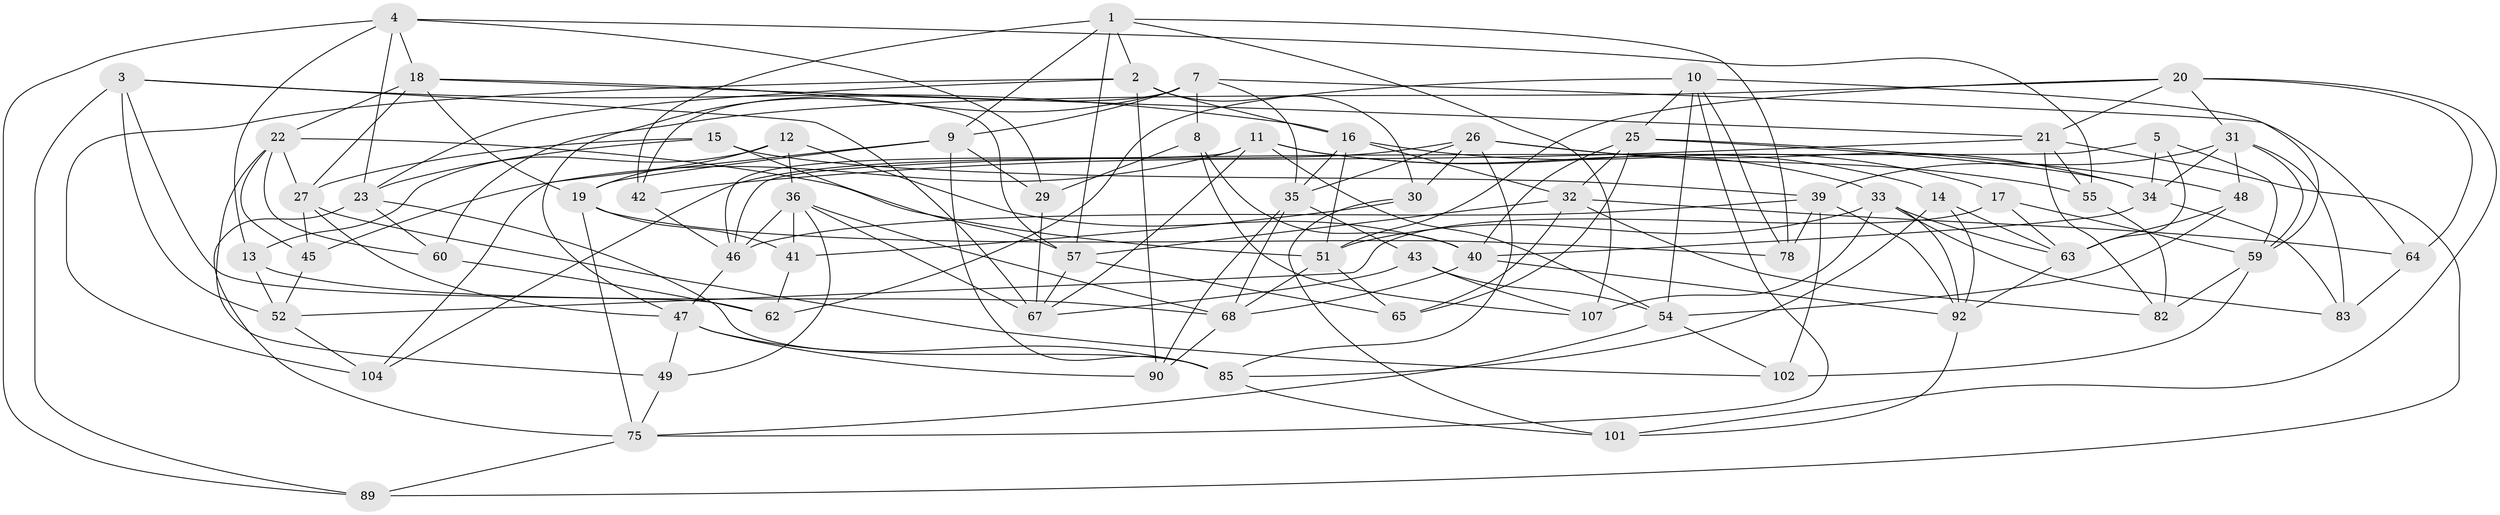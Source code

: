 // Generated by graph-tools (version 1.1) at 2025/24/03/03/25 07:24:30]
// undirected, 68 vertices, 174 edges
graph export_dot {
graph [start="1"]
  node [color=gray90,style=filled];
  1 [super="+24"];
  2 [super="+98"];
  3 [super="+6"];
  4 [super="+38"];
  5;
  7 [super="+58"];
  8;
  9 [super="+28"];
  10 [super="+61"];
  11 [super="+74"];
  12;
  13;
  14;
  15;
  16 [super="+71"];
  17;
  18 [super="+88"];
  19 [super="+79"];
  20 [super="+50"];
  21 [super="+86"];
  22 [super="+37"];
  23 [super="+84"];
  25 [super="+91"];
  26 [super="+96"];
  27 [super="+106"];
  29;
  30;
  31 [super="+95"];
  32 [super="+69"];
  33 [super="+87"];
  34 [super="+44"];
  35 [super="+105"];
  36 [super="+66"];
  39 [super="+97"];
  40 [super="+70"];
  41;
  42;
  43;
  45;
  46 [super="+53"];
  47 [super="+80"];
  48;
  49;
  51 [super="+94"];
  52 [super="+56"];
  54 [super="+77"];
  55;
  57 [super="+73"];
  59 [super="+103"];
  60;
  62;
  63 [super="+72"];
  64;
  65;
  67 [super="+81"];
  68 [super="+76"];
  75 [super="+99"];
  78;
  82;
  83;
  85 [super="+93"];
  89;
  90;
  92 [super="+100"];
  101;
  102;
  104;
  107;
  1 -- 42;
  1 -- 57;
  1 -- 107;
  1 -- 9;
  1 -- 78;
  1 -- 2;
  2 -- 23;
  2 -- 104;
  2 -- 90;
  2 -- 16;
  2 -- 30;
  3 -- 52 [weight=2];
  3 -- 89;
  3 -- 67;
  3 -- 16;
  3 -- 62;
  4 -- 29;
  4 -- 55;
  4 -- 13;
  4 -- 89;
  4 -- 18;
  4 -- 23;
  5 -- 59;
  5 -- 63;
  5 -- 34;
  5 -- 46;
  7 -- 64;
  7 -- 47;
  7 -- 9;
  7 -- 8;
  7 -- 42;
  7 -- 35;
  8 -- 107;
  8 -- 29;
  8 -- 40;
  9 -- 104;
  9 -- 29;
  9 -- 85;
  9 -- 19;
  10 -- 62;
  10 -- 78;
  10 -- 59;
  10 -- 54;
  10 -- 25;
  10 -- 75;
  11 -- 14;
  11 -- 46;
  11 -- 45;
  11 -- 67;
  11 -- 54;
  11 -- 33;
  12 -- 13;
  12 -- 40;
  12 -- 36;
  12 -- 19;
  13 -- 52;
  13 -- 68;
  14 -- 92;
  14 -- 63;
  14 -- 85;
  15 -- 27;
  15 -- 57;
  15 -- 39;
  15 -- 23;
  16 -- 17;
  16 -- 51;
  16 -- 35;
  16 -- 32;
  17 -- 63;
  17 -- 59;
  17 -- 52;
  18 -- 19;
  18 -- 57;
  18 -- 21;
  18 -- 22;
  18 -- 27;
  19 -- 78;
  19 -- 41;
  19 -- 75;
  20 -- 31;
  20 -- 51;
  20 -- 101;
  20 -- 64;
  20 -- 60;
  20 -- 21;
  21 -- 42;
  21 -- 55;
  21 -- 89;
  21 -- 82;
  22 -- 60;
  22 -- 45;
  22 -- 27;
  22 -- 49;
  22 -- 51;
  23 -- 60;
  23 -- 85;
  23 -- 75;
  25 -- 65;
  25 -- 48;
  25 -- 40;
  25 -- 32;
  25 -- 34;
  26 -- 55;
  26 -- 104;
  26 -- 34;
  26 -- 85;
  26 -- 30;
  26 -- 35;
  27 -- 102;
  27 -- 45;
  27 -- 47;
  29 -- 67;
  30 -- 41;
  30 -- 101;
  31 -- 83;
  31 -- 48;
  31 -- 59;
  31 -- 39;
  31 -- 34;
  32 -- 65;
  32 -- 82;
  32 -- 64;
  32 -- 57;
  33 -- 107;
  33 -- 51;
  33 -- 63;
  33 -- 83;
  33 -- 92;
  34 -- 40;
  34 -- 83;
  35 -- 90;
  35 -- 68;
  35 -- 43;
  36 -- 49;
  36 -- 67;
  36 -- 41;
  36 -- 68;
  36 -- 46;
  39 -- 102;
  39 -- 92;
  39 -- 78;
  39 -- 46;
  40 -- 92;
  40 -- 68;
  41 -- 62;
  42 -- 46;
  43 -- 67;
  43 -- 107;
  43 -- 54;
  45 -- 52;
  46 -- 47;
  47 -- 90;
  47 -- 85;
  47 -- 49;
  48 -- 63;
  48 -- 54;
  49 -- 75;
  51 -- 68;
  51 -- 65;
  52 -- 104;
  54 -- 75;
  54 -- 102;
  55 -- 82;
  57 -- 67;
  57 -- 65;
  59 -- 102;
  59 -- 82;
  60 -- 62;
  63 -- 92;
  64 -- 83;
  68 -- 90;
  75 -- 89;
  85 -- 101;
  92 -- 101;
}
